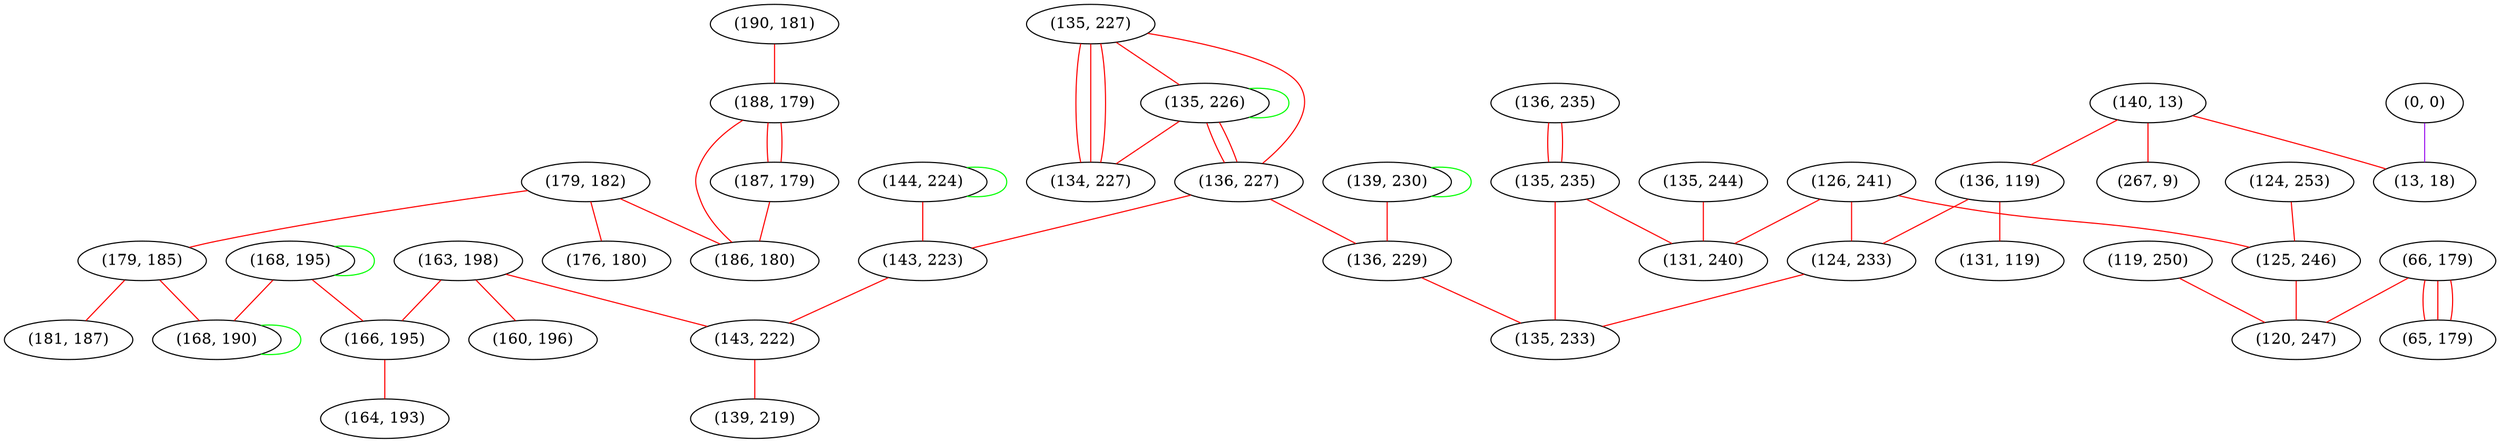 graph "" {
"(163, 198)";
"(168, 195)";
"(179, 182)";
"(166, 195)";
"(119, 250)";
"(160, 196)";
"(179, 185)";
"(164, 193)";
"(135, 227)";
"(190, 181)";
"(181, 187)";
"(140, 13)";
"(136, 235)";
"(126, 241)";
"(144, 224)";
"(188, 179)";
"(176, 180)";
"(135, 235)";
"(135, 226)";
"(135, 244)";
"(136, 227)";
"(0, 0)";
"(66, 179)";
"(124, 253)";
"(267, 9)";
"(143, 223)";
"(187, 179)";
"(134, 227)";
"(168, 190)";
"(131, 240)";
"(139, 230)";
"(186, 180)";
"(136, 119)";
"(131, 119)";
"(143, 222)";
"(124, 233)";
"(125, 246)";
"(65, 179)";
"(13, 18)";
"(139, 219)";
"(120, 247)";
"(136, 229)";
"(135, 233)";
"(163, 198)" -- "(166, 195)"  [color=red, key=0, weight=1];
"(163, 198)" -- "(143, 222)"  [color=red, key=0, weight=1];
"(163, 198)" -- "(160, 196)"  [color=red, key=0, weight=1];
"(168, 195)" -- "(166, 195)"  [color=red, key=0, weight=1];
"(168, 195)" -- "(168, 190)"  [color=red, key=0, weight=1];
"(168, 195)" -- "(168, 195)"  [color=green, key=0, weight=2];
"(179, 182)" -- "(179, 185)"  [color=red, key=0, weight=1];
"(179, 182)" -- "(186, 180)"  [color=red, key=0, weight=1];
"(179, 182)" -- "(176, 180)"  [color=red, key=0, weight=1];
"(166, 195)" -- "(164, 193)"  [color=red, key=0, weight=1];
"(119, 250)" -- "(120, 247)"  [color=red, key=0, weight=1];
"(179, 185)" -- "(168, 190)"  [color=red, key=0, weight=1];
"(179, 185)" -- "(181, 187)"  [color=red, key=0, weight=1];
"(135, 227)" -- "(134, 227)"  [color=red, key=0, weight=1];
"(135, 227)" -- "(134, 227)"  [color=red, key=1, weight=1];
"(135, 227)" -- "(134, 227)"  [color=red, key=2, weight=1];
"(135, 227)" -- "(136, 227)"  [color=red, key=0, weight=1];
"(135, 227)" -- "(135, 226)"  [color=red, key=0, weight=1];
"(190, 181)" -- "(188, 179)"  [color=red, key=0, weight=1];
"(140, 13)" -- "(267, 9)"  [color=red, key=0, weight=1];
"(140, 13)" -- "(13, 18)"  [color=red, key=0, weight=1];
"(140, 13)" -- "(136, 119)"  [color=red, key=0, weight=1];
"(136, 235)" -- "(135, 235)"  [color=red, key=0, weight=1];
"(136, 235)" -- "(135, 235)"  [color=red, key=1, weight=1];
"(126, 241)" -- "(125, 246)"  [color=red, key=0, weight=1];
"(126, 241)" -- "(131, 240)"  [color=red, key=0, weight=1];
"(126, 241)" -- "(124, 233)"  [color=red, key=0, weight=1];
"(144, 224)" -- "(144, 224)"  [color=green, key=0, weight=2];
"(144, 224)" -- "(143, 223)"  [color=red, key=0, weight=1];
"(188, 179)" -- "(186, 180)"  [color=red, key=0, weight=1];
"(188, 179)" -- "(187, 179)"  [color=red, key=0, weight=1];
"(188, 179)" -- "(187, 179)"  [color=red, key=1, weight=1];
"(135, 235)" -- "(131, 240)"  [color=red, key=0, weight=1];
"(135, 235)" -- "(135, 233)"  [color=red, key=0, weight=1];
"(135, 226)" -- "(134, 227)"  [color=red, key=0, weight=1];
"(135, 226)" -- "(136, 227)"  [color=red, key=0, weight=1];
"(135, 226)" -- "(136, 227)"  [color=red, key=1, weight=1];
"(135, 226)" -- "(135, 226)"  [color=green, key=0, weight=2];
"(135, 244)" -- "(131, 240)"  [color=red, key=0, weight=1];
"(136, 227)" -- "(136, 229)"  [color=red, key=0, weight=1];
"(136, 227)" -- "(143, 223)"  [color=red, key=0, weight=1];
"(0, 0)" -- "(13, 18)"  [color=purple, key=0, weight=4];
"(66, 179)" -- "(65, 179)"  [color=red, key=0, weight=1];
"(66, 179)" -- "(65, 179)"  [color=red, key=1, weight=1];
"(66, 179)" -- "(65, 179)"  [color=red, key=2, weight=1];
"(66, 179)" -- "(120, 247)"  [color=red, key=0, weight=1];
"(124, 253)" -- "(125, 246)"  [color=red, key=0, weight=1];
"(143, 223)" -- "(143, 222)"  [color=red, key=0, weight=1];
"(187, 179)" -- "(186, 180)"  [color=red, key=0, weight=1];
"(168, 190)" -- "(168, 190)"  [color=green, key=0, weight=2];
"(139, 230)" -- "(136, 229)"  [color=red, key=0, weight=1];
"(139, 230)" -- "(139, 230)"  [color=green, key=0, weight=2];
"(136, 119)" -- "(131, 119)"  [color=red, key=0, weight=1];
"(136, 119)" -- "(124, 233)"  [color=red, key=0, weight=1];
"(143, 222)" -- "(139, 219)"  [color=red, key=0, weight=1];
"(124, 233)" -- "(135, 233)"  [color=red, key=0, weight=1];
"(125, 246)" -- "(120, 247)"  [color=red, key=0, weight=1];
"(136, 229)" -- "(135, 233)"  [color=red, key=0, weight=1];
}
